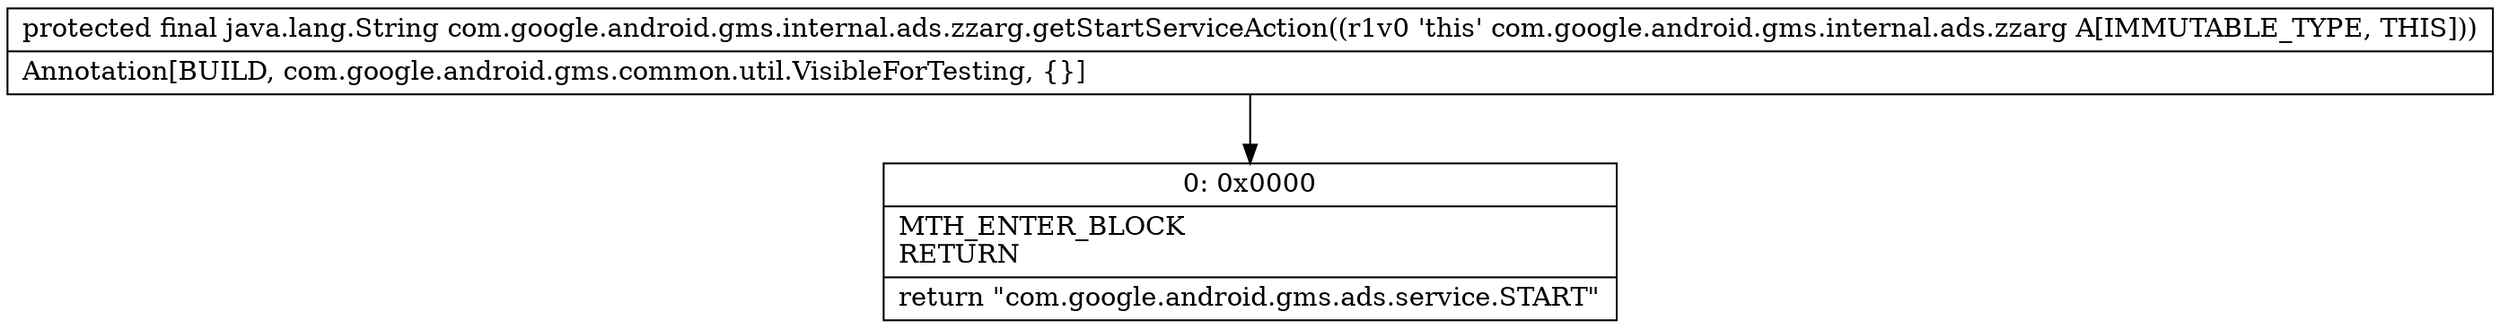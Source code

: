 digraph "CFG forcom.google.android.gms.internal.ads.zzarg.getStartServiceAction()Ljava\/lang\/String;" {
Node_0 [shape=record,label="{0\:\ 0x0000|MTH_ENTER_BLOCK\lRETURN\l|return \"com.google.android.gms.ads.service.START\"\l}"];
MethodNode[shape=record,label="{protected final java.lang.String com.google.android.gms.internal.ads.zzarg.getStartServiceAction((r1v0 'this' com.google.android.gms.internal.ads.zzarg A[IMMUTABLE_TYPE, THIS]))  | Annotation[BUILD, com.google.android.gms.common.util.VisibleForTesting, \{\}]\l}"];
MethodNode -> Node_0;
}

